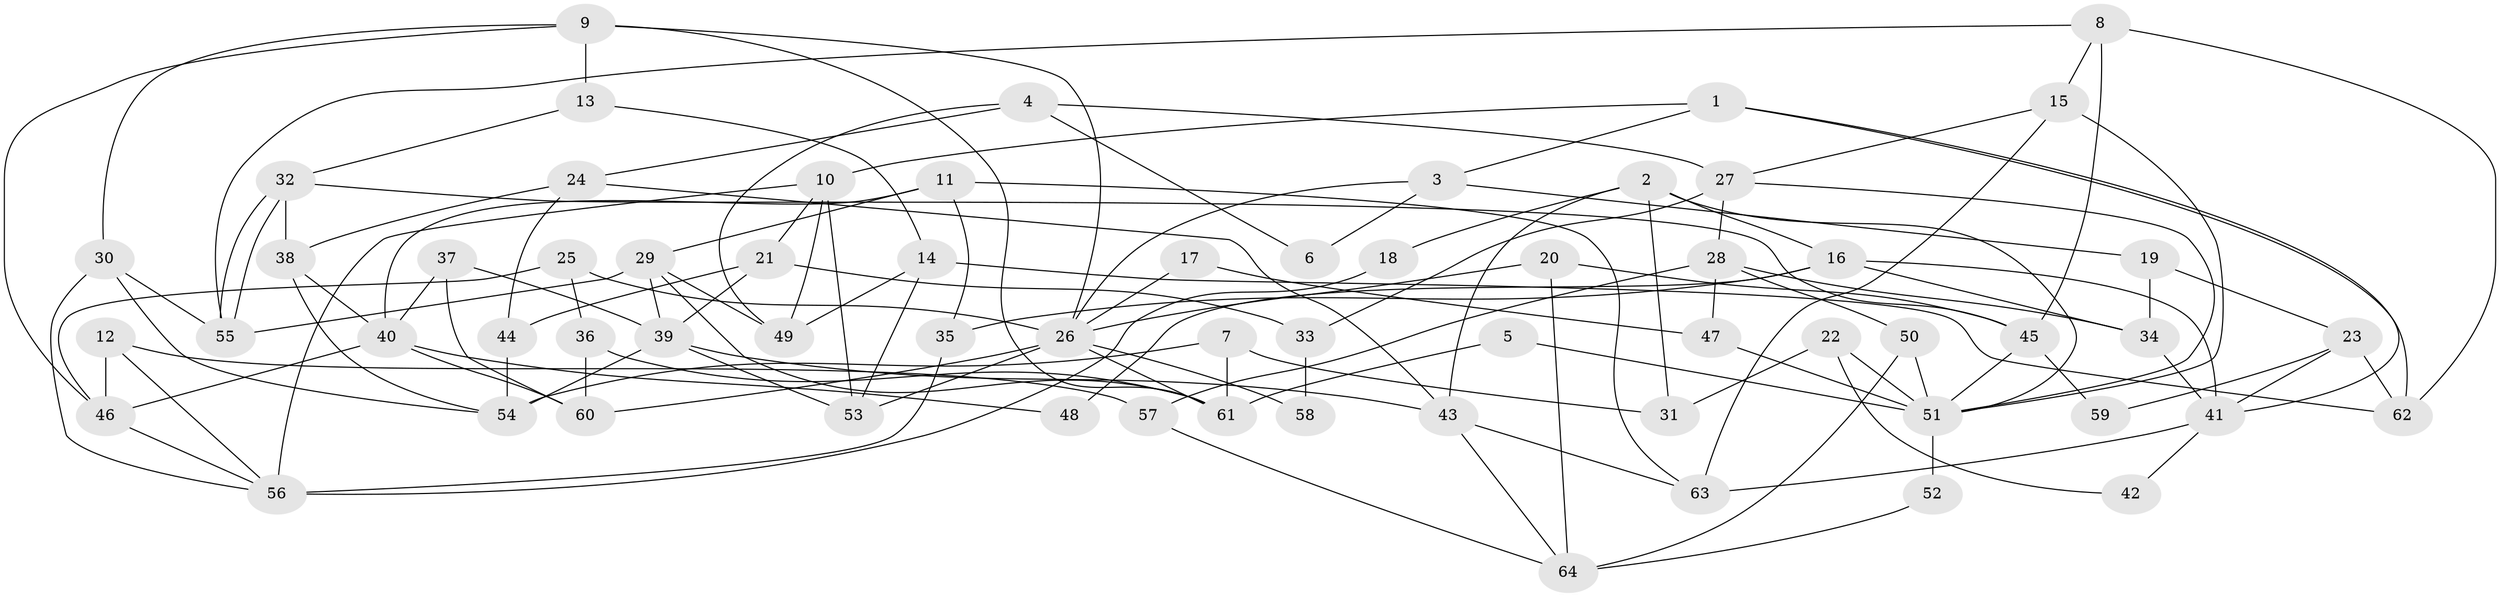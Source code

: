 // Generated by graph-tools (version 1.1) at 2025/36/03/09/25 02:36:17]
// undirected, 64 vertices, 128 edges
graph export_dot {
graph [start="1"]
  node [color=gray90,style=filled];
  1;
  2;
  3;
  4;
  5;
  6;
  7;
  8;
  9;
  10;
  11;
  12;
  13;
  14;
  15;
  16;
  17;
  18;
  19;
  20;
  21;
  22;
  23;
  24;
  25;
  26;
  27;
  28;
  29;
  30;
  31;
  32;
  33;
  34;
  35;
  36;
  37;
  38;
  39;
  40;
  41;
  42;
  43;
  44;
  45;
  46;
  47;
  48;
  49;
  50;
  51;
  52;
  53;
  54;
  55;
  56;
  57;
  58;
  59;
  60;
  61;
  62;
  63;
  64;
  1 -- 41;
  1 -- 10;
  1 -- 3;
  1 -- 62;
  2 -- 51;
  2 -- 43;
  2 -- 16;
  2 -- 18;
  2 -- 31;
  3 -- 26;
  3 -- 6;
  3 -- 19;
  4 -- 49;
  4 -- 24;
  4 -- 6;
  4 -- 27;
  5 -- 51;
  5 -- 61;
  7 -- 61;
  7 -- 54;
  7 -- 31;
  8 -- 55;
  8 -- 15;
  8 -- 45;
  8 -- 62;
  9 -- 26;
  9 -- 30;
  9 -- 13;
  9 -- 46;
  9 -- 61;
  10 -- 53;
  10 -- 56;
  10 -- 21;
  10 -- 49;
  11 -- 29;
  11 -- 35;
  11 -- 40;
  11 -- 63;
  12 -- 57;
  12 -- 46;
  12 -- 56;
  13 -- 32;
  13 -- 14;
  14 -- 62;
  14 -- 49;
  14 -- 53;
  15 -- 51;
  15 -- 27;
  15 -- 63;
  16 -- 41;
  16 -- 34;
  16 -- 35;
  16 -- 48;
  17 -- 26;
  17 -- 47;
  18 -- 56;
  19 -- 23;
  19 -- 34;
  20 -- 26;
  20 -- 45;
  20 -- 64;
  21 -- 39;
  21 -- 33;
  21 -- 44;
  22 -- 31;
  22 -- 51;
  22 -- 42;
  23 -- 41;
  23 -- 62;
  23 -- 59;
  24 -- 44;
  24 -- 43;
  24 -- 38;
  25 -- 36;
  25 -- 26;
  25 -- 46;
  26 -- 61;
  26 -- 53;
  26 -- 58;
  26 -- 60;
  27 -- 28;
  27 -- 33;
  27 -- 51;
  28 -- 50;
  28 -- 34;
  28 -- 47;
  28 -- 57;
  29 -- 55;
  29 -- 49;
  29 -- 39;
  29 -- 61;
  30 -- 54;
  30 -- 56;
  30 -- 55;
  32 -- 38;
  32 -- 55;
  32 -- 55;
  32 -- 45;
  33 -- 58;
  34 -- 41;
  35 -- 56;
  36 -- 61;
  36 -- 60;
  37 -- 40;
  37 -- 60;
  37 -- 39;
  38 -- 40;
  38 -- 54;
  39 -- 43;
  39 -- 53;
  39 -- 54;
  40 -- 46;
  40 -- 48;
  40 -- 60;
  41 -- 63;
  41 -- 42;
  43 -- 63;
  43 -- 64;
  44 -- 54;
  45 -- 51;
  45 -- 59;
  46 -- 56;
  47 -- 51;
  50 -- 64;
  50 -- 51;
  51 -- 52;
  52 -- 64;
  57 -- 64;
}
